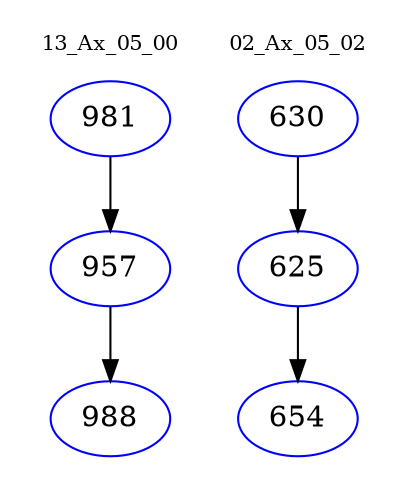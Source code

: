 digraph{
subgraph cluster_0 {
color = white
label = "13_Ax_05_00";
fontsize=10;
T0_981 [label="981", color="blue"]
T0_981 -> T0_957 [color="black"]
T0_957 [label="957", color="blue"]
T0_957 -> T0_988 [color="black"]
T0_988 [label="988", color="blue"]
}
subgraph cluster_1 {
color = white
label = "02_Ax_05_02";
fontsize=10;
T1_630 [label="630", color="blue"]
T1_630 -> T1_625 [color="black"]
T1_625 [label="625", color="blue"]
T1_625 -> T1_654 [color="black"]
T1_654 [label="654", color="blue"]
}
}
